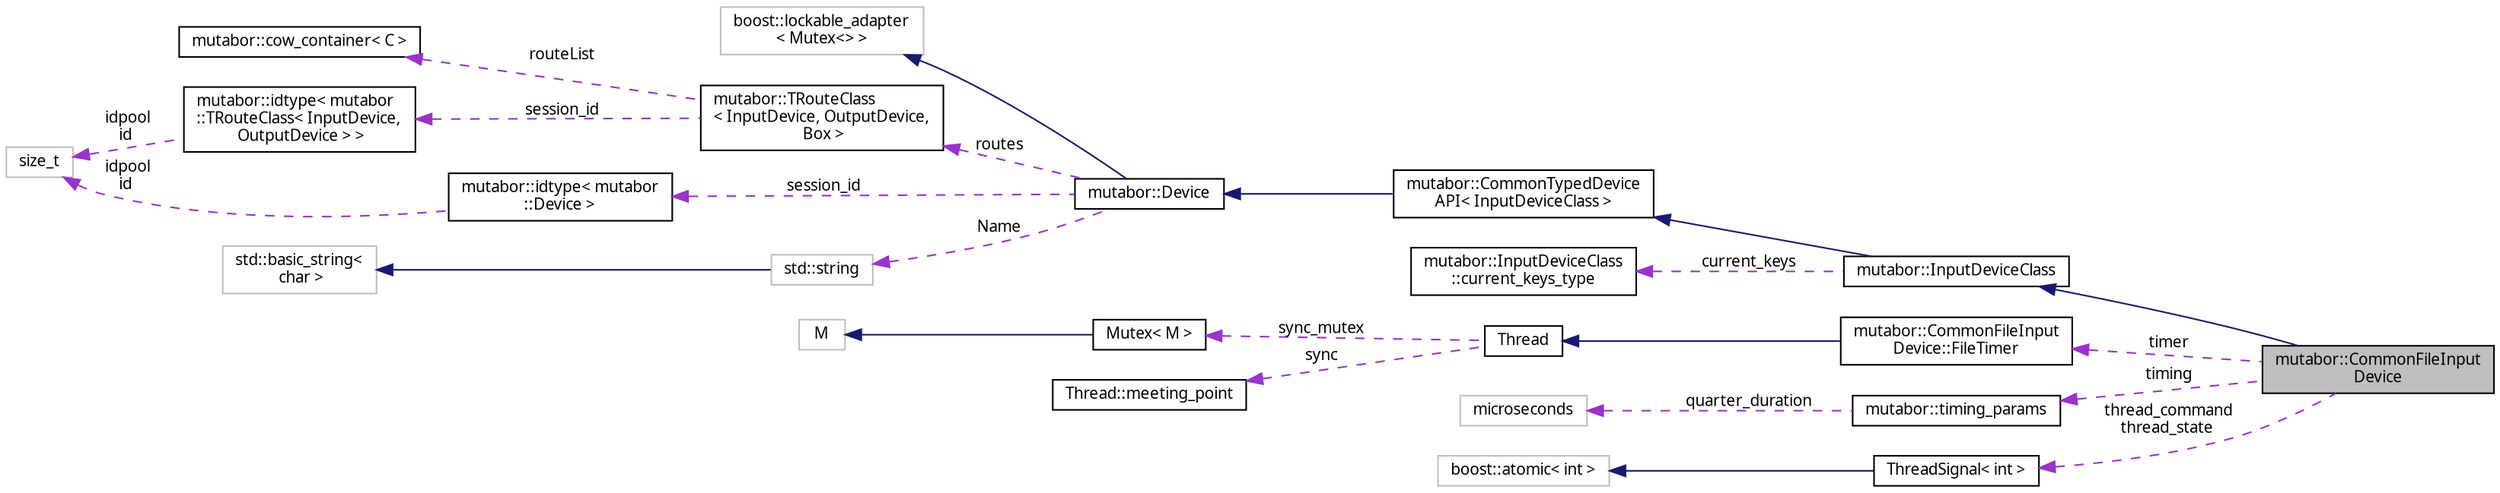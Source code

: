 digraph "mutabor::CommonFileInputDevice"
{
  edge [fontname="Sans",fontsize="10",labelfontname="Sans",labelfontsize="10"];
  node [fontname="Sans",fontsize="10",shape=record];
  rankdir="LR";
  Node10 [label="mutabor::CommonFileInput\lDevice",height=0.2,width=0.4,color="black", fillcolor="grey75", style="filled", fontcolor="black"];
  Node11 -> Node10 [dir="back",color="midnightblue",fontsize="10",style="solid",fontname="Sans"];
  Node11 [label="mutabor::InputDeviceClass",height=0.2,width=0.4,color="black", fillcolor="white", style="filled",URL="$d4/d18/classmutabor_1_1InputDeviceClass.html"];
  Node12 -> Node11 [dir="back",color="midnightblue",fontsize="10",style="solid",fontname="Sans"];
  Node12 [label="mutabor::CommonTypedDevice\lAPI\< InputDeviceClass \>",height=0.2,width=0.4,color="black", fillcolor="white", style="filled",URL="$d9/dbf/classmutabor_1_1CommonTypedDeviceAPI.html"];
  Node13 -> Node12 [dir="back",color="midnightblue",fontsize="10",style="solid",fontname="Sans"];
  Node13 [label="mutabor::Device",height=0.2,width=0.4,color="black", fillcolor="white", style="filled",URL="$db/db4/classmutabor_1_1Device.html"];
  Node14 -> Node13 [dir="back",color="midnightblue",fontsize="10",style="solid",fontname="Sans"];
  Node14 [label="boost::lockable_adapter\l\< Mutex\<\> \>",height=0.2,width=0.4,color="grey75", fillcolor="white", style="filled"];
  Node15 -> Node13 [dir="back",color="darkorchid3",fontsize="10",style="dashed",label=" routes" ,fontname="Sans"];
  Node15 [label="mutabor::TRouteClass\l\< InputDevice, OutputDevice,\l Box \>",height=0.2,width=0.4,color="black", fillcolor="white", style="filled",URL="$db/d05/classmutabor_1_1TRouteClass.html"];
  Node16 -> Node15 [dir="back",color="darkorchid3",fontsize="10",style="dashed",label=" routeList" ,fontname="Sans"];
  Node16 [label="mutabor::cow_container\< C \>",height=0.2,width=0.4,color="black", fillcolor="white", style="filled",URL="$df/d40/classmutabor_1_1cow__container.html"];
  Node17 -> Node15 [dir="back",color="darkorchid3",fontsize="10",style="dashed",label=" session_id" ,fontname="Sans"];
  Node17 [label="mutabor::idtype\< mutabor\l::TRouteClass\< InputDevice,\l OutputDevice \> \>",height=0.2,width=0.4,color="black", fillcolor="white", style="filled",URL="$d7/dce/classmutabor_1_1idtype.html"];
  Node18 -> Node17 [dir="back",color="darkorchid3",fontsize="10",style="dashed",label=" idpool\nid" ,fontname="Sans"];
  Node18 [label="size_t",height=0.2,width=0.4,color="grey75", fillcolor="white", style="filled"];
  Node19 -> Node13 [dir="back",color="darkorchid3",fontsize="10",style="dashed",label=" Name" ,fontname="Sans"];
  Node19 [label="std::string",height=0.2,width=0.4,color="grey75", fillcolor="white", style="filled",tooltip="STL class. "];
  Node20 -> Node19 [dir="back",color="midnightblue",fontsize="10",style="solid",fontname="Sans"];
  Node20 [label="std::basic_string\<\l char \>",height=0.2,width=0.4,color="grey75", fillcolor="white", style="filled",tooltip="STL class. "];
  Node21 -> Node13 [dir="back",color="darkorchid3",fontsize="10",style="dashed",label=" session_id" ,fontname="Sans"];
  Node21 [label="mutabor::idtype\< mutabor\l::Device \>",height=0.2,width=0.4,color="black", fillcolor="white", style="filled",URL="$d7/dce/classmutabor_1_1idtype.html"];
  Node18 -> Node21 [dir="back",color="darkorchid3",fontsize="10",style="dashed",label=" idpool\nid" ,fontname="Sans"];
  Node22 -> Node11 [dir="back",color="darkorchid3",fontsize="10",style="dashed",label=" current_keys" ,fontname="Sans"];
  Node22 [label="mutabor::InputDeviceClass\l::current_keys_type",height=0.2,width=0.4,color="black", fillcolor="white", style="filled",URL="$dc/d50/structmutabor_1_1InputDeviceClass_1_1current__keys__type.html"];
  Node23 -> Node10 [dir="back",color="darkorchid3",fontsize="10",style="dashed",label=" timer" ,fontname="Sans"];
  Node23 [label="mutabor::CommonFileInput\lDevice::FileTimer",height=0.2,width=0.4,color="black", fillcolor="white", style="filled",URL="$d5/db9/classmutabor_1_1CommonFileInputDevice_1_1FileTimer.html"];
  Node24 -> Node23 [dir="back",color="midnightblue",fontsize="10",style="solid",fontname="Sans"];
  Node24 [label="Thread",height=0.2,width=0.4,color="black", fillcolor="white", style="filled",URL="$d0/d51/classThread.html"];
  Node25 -> Node24 [dir="back",color="darkorchid3",fontsize="10",style="dashed",label=" sync_mutex" ,fontname="Sans"];
  Node25 [label="Mutex\< M \>",height=0.2,width=0.4,color="black", fillcolor="white", style="filled",URL="$dd/db9/classMutex.html"];
  Node26 -> Node25 [dir="back",color="midnightblue",fontsize="10",style="solid",fontname="Sans"];
  Node26 [label="M",height=0.2,width=0.4,color="grey75", fillcolor="white", style="filled"];
  Node27 -> Node24 [dir="back",color="darkorchid3",fontsize="10",style="dashed",label=" sync" ,fontname="Sans"];
  Node27 [label="Thread::meeting_point",height=0.2,width=0.4,color="black", fillcolor="white", style="filled",URL="$dd/da9/classThread_1_1meeting__point.html"];
  Node28 -> Node10 [dir="back",color="darkorchid3",fontsize="10",style="dashed",label=" timing" ,fontname="Sans"];
  Node28 [label="mutabor::timing_params",height=0.2,width=0.4,color="black", fillcolor="white", style="filled",URL="$d9/de0/classmutabor_1_1timing__params.html",tooltip="A class for managing time calculations. "];
  Node29 -> Node28 [dir="back",color="darkorchid3",fontsize="10",style="dashed",label=" quarter_duration" ,fontname="Sans"];
  Node29 [label="microseconds",height=0.2,width=0.4,color="grey75", fillcolor="white", style="filled"];
  Node30 -> Node10 [dir="back",color="darkorchid3",fontsize="10",style="dashed",label=" thread_command\nthread_state" ,fontname="Sans"];
  Node30 [label="ThreadSignal\< int \>",height=0.2,width=0.4,color="black", fillcolor="white", style="filled",URL="$de/d5e/classThreadSignal.html"];
  Node31 -> Node30 [dir="back",color="midnightblue",fontsize="10",style="solid",fontname="Sans"];
  Node31 [label="boost::atomic\< int  \>",height=0.2,width=0.4,color="grey75", fillcolor="white", style="filled"];
}
